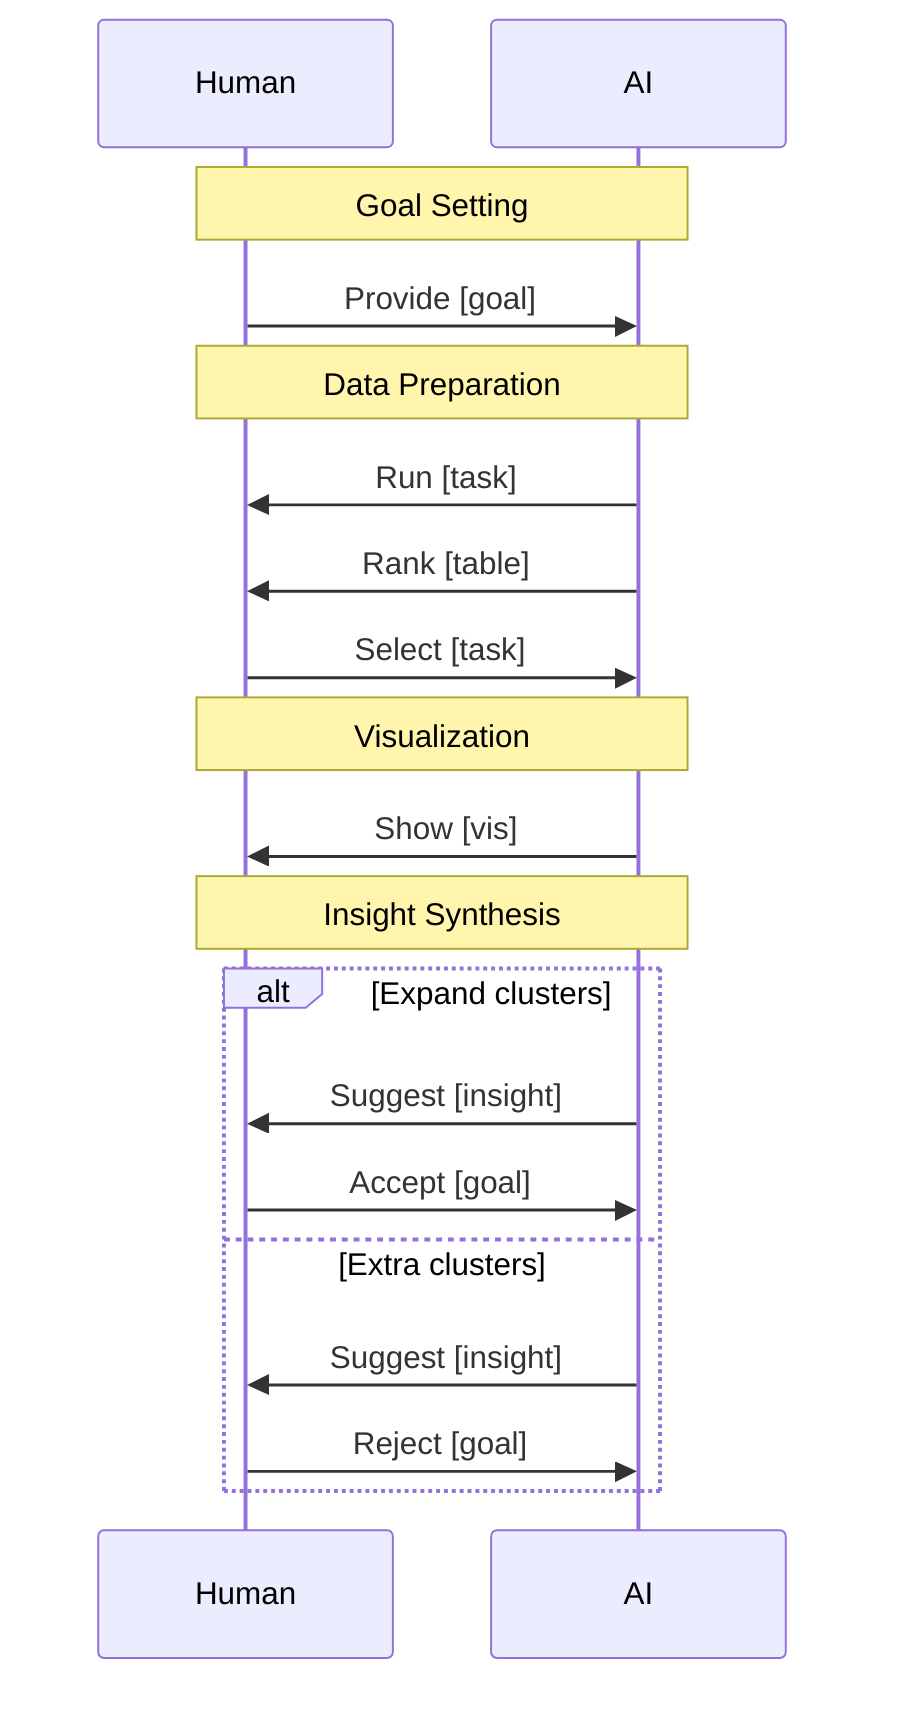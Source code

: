 sequenceDiagram
    participant H as Human
    participant A as AI

    note over H,A: Goal Setting
    H ->> A: Provide [goal]

    note over H,A: Data Preparation
    A ->> H: Run [task]
    A ->> H: Rank [table]
    H ->> A: Select [task]

    note over H,A: Visualization
    A ->> H: Show [vis]

    note over H,A: Insight Synthesis
    alt Expand clusters
        A ->> H: Suggest [insight]
        H ->> A: Accept [goal]
    else Extra clusters
        A ->> H: Suggest [insight]
        H ->> A: Reject [goal]
    end